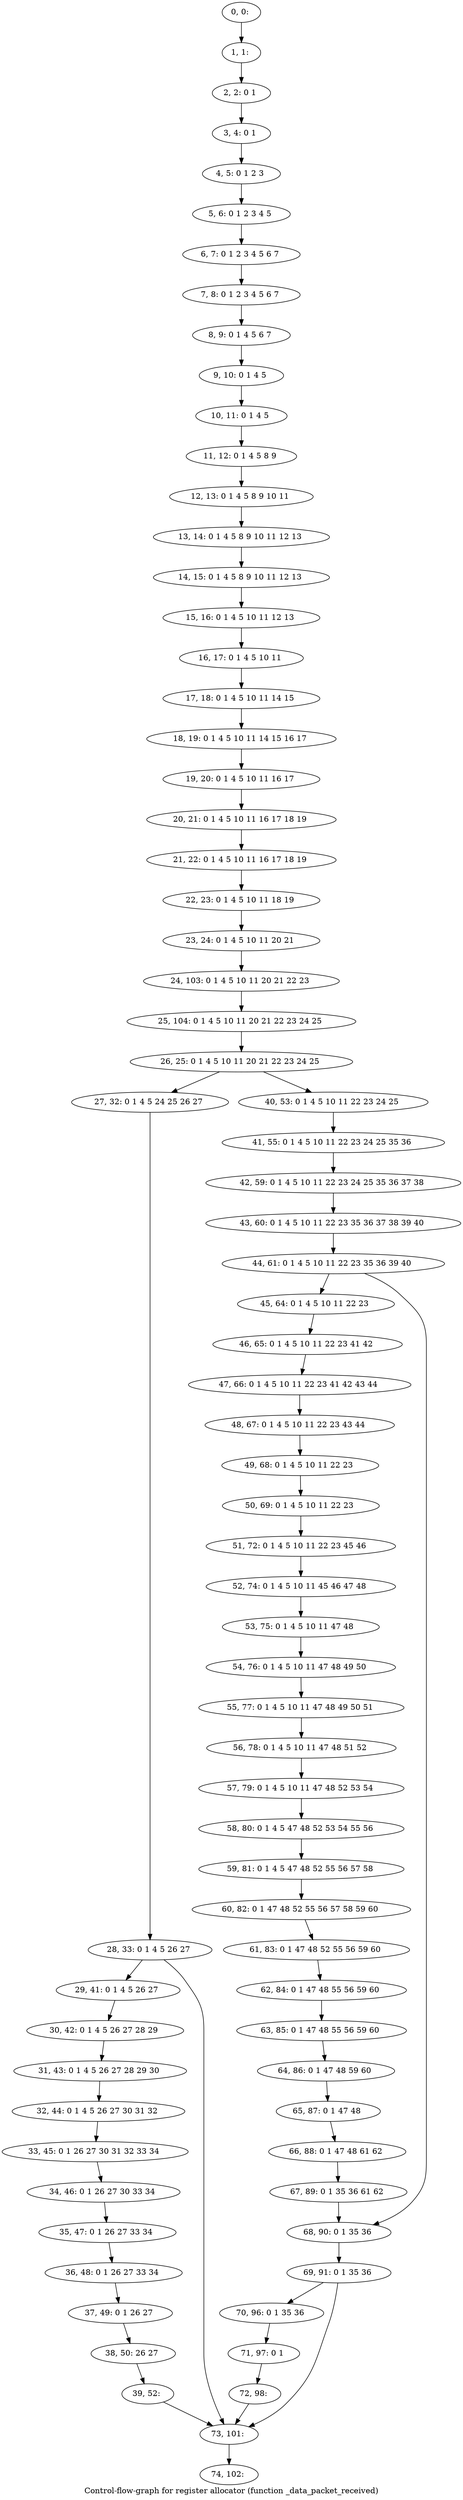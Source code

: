 digraph G {
graph [label="Control-flow-graph for register allocator (function _data_packet_received)"]
0[label="0, 0: "];
1[label="1, 1: "];
2[label="2, 2: 0 1 "];
3[label="3, 4: 0 1 "];
4[label="4, 5: 0 1 2 3 "];
5[label="5, 6: 0 1 2 3 4 5 "];
6[label="6, 7: 0 1 2 3 4 5 6 7 "];
7[label="7, 8: 0 1 2 3 4 5 6 7 "];
8[label="8, 9: 0 1 4 5 6 7 "];
9[label="9, 10: 0 1 4 5 "];
10[label="10, 11: 0 1 4 5 "];
11[label="11, 12: 0 1 4 5 8 9 "];
12[label="12, 13: 0 1 4 5 8 9 10 11 "];
13[label="13, 14: 0 1 4 5 8 9 10 11 12 13 "];
14[label="14, 15: 0 1 4 5 8 9 10 11 12 13 "];
15[label="15, 16: 0 1 4 5 10 11 12 13 "];
16[label="16, 17: 0 1 4 5 10 11 "];
17[label="17, 18: 0 1 4 5 10 11 14 15 "];
18[label="18, 19: 0 1 4 5 10 11 14 15 16 17 "];
19[label="19, 20: 0 1 4 5 10 11 16 17 "];
20[label="20, 21: 0 1 4 5 10 11 16 17 18 19 "];
21[label="21, 22: 0 1 4 5 10 11 16 17 18 19 "];
22[label="22, 23: 0 1 4 5 10 11 18 19 "];
23[label="23, 24: 0 1 4 5 10 11 20 21 "];
24[label="24, 103: 0 1 4 5 10 11 20 21 22 23 "];
25[label="25, 104: 0 1 4 5 10 11 20 21 22 23 24 25 "];
26[label="26, 25: 0 1 4 5 10 11 20 21 22 23 24 25 "];
27[label="27, 32: 0 1 4 5 24 25 26 27 "];
28[label="28, 33: 0 1 4 5 26 27 "];
29[label="29, 41: 0 1 4 5 26 27 "];
30[label="30, 42: 0 1 4 5 26 27 28 29 "];
31[label="31, 43: 0 1 4 5 26 27 28 29 30 "];
32[label="32, 44: 0 1 4 5 26 27 30 31 32 "];
33[label="33, 45: 0 1 26 27 30 31 32 33 34 "];
34[label="34, 46: 0 1 26 27 30 33 34 "];
35[label="35, 47: 0 1 26 27 33 34 "];
36[label="36, 48: 0 1 26 27 33 34 "];
37[label="37, 49: 0 1 26 27 "];
38[label="38, 50: 26 27 "];
39[label="39, 52: "];
40[label="40, 53: 0 1 4 5 10 11 22 23 24 25 "];
41[label="41, 55: 0 1 4 5 10 11 22 23 24 25 35 36 "];
42[label="42, 59: 0 1 4 5 10 11 22 23 24 25 35 36 37 38 "];
43[label="43, 60: 0 1 4 5 10 11 22 23 35 36 37 38 39 40 "];
44[label="44, 61: 0 1 4 5 10 11 22 23 35 36 39 40 "];
45[label="45, 64: 0 1 4 5 10 11 22 23 "];
46[label="46, 65: 0 1 4 5 10 11 22 23 41 42 "];
47[label="47, 66: 0 1 4 5 10 11 22 23 41 42 43 44 "];
48[label="48, 67: 0 1 4 5 10 11 22 23 43 44 "];
49[label="49, 68: 0 1 4 5 10 11 22 23 "];
50[label="50, 69: 0 1 4 5 10 11 22 23 "];
51[label="51, 72: 0 1 4 5 10 11 22 23 45 46 "];
52[label="52, 74: 0 1 4 5 10 11 45 46 47 48 "];
53[label="53, 75: 0 1 4 5 10 11 47 48 "];
54[label="54, 76: 0 1 4 5 10 11 47 48 49 50 "];
55[label="55, 77: 0 1 4 5 10 11 47 48 49 50 51 "];
56[label="56, 78: 0 1 4 5 10 11 47 48 51 52 "];
57[label="57, 79: 0 1 4 5 10 11 47 48 52 53 54 "];
58[label="58, 80: 0 1 4 5 47 48 52 53 54 55 56 "];
59[label="59, 81: 0 1 4 5 47 48 52 55 56 57 58 "];
60[label="60, 82: 0 1 47 48 52 55 56 57 58 59 60 "];
61[label="61, 83: 0 1 47 48 52 55 56 59 60 "];
62[label="62, 84: 0 1 47 48 55 56 59 60 "];
63[label="63, 85: 0 1 47 48 55 56 59 60 "];
64[label="64, 86: 0 1 47 48 59 60 "];
65[label="65, 87: 0 1 47 48 "];
66[label="66, 88: 0 1 47 48 61 62 "];
67[label="67, 89: 0 1 35 36 61 62 "];
68[label="68, 90: 0 1 35 36 "];
69[label="69, 91: 0 1 35 36 "];
70[label="70, 96: 0 1 35 36 "];
71[label="71, 97: 0 1 "];
72[label="72, 98: "];
73[label="73, 101: "];
74[label="74, 102: "];
0->1 ;
1->2 ;
2->3 ;
3->4 ;
4->5 ;
5->6 ;
6->7 ;
7->8 ;
8->9 ;
9->10 ;
10->11 ;
11->12 ;
12->13 ;
13->14 ;
14->15 ;
15->16 ;
16->17 ;
17->18 ;
18->19 ;
19->20 ;
20->21 ;
21->22 ;
22->23 ;
23->24 ;
24->25 ;
25->26 ;
26->27 ;
26->40 ;
27->28 ;
28->29 ;
28->73 ;
29->30 ;
30->31 ;
31->32 ;
32->33 ;
33->34 ;
34->35 ;
35->36 ;
36->37 ;
37->38 ;
38->39 ;
39->73 ;
40->41 ;
41->42 ;
42->43 ;
43->44 ;
44->45 ;
44->68 ;
45->46 ;
46->47 ;
47->48 ;
48->49 ;
49->50 ;
50->51 ;
51->52 ;
52->53 ;
53->54 ;
54->55 ;
55->56 ;
56->57 ;
57->58 ;
58->59 ;
59->60 ;
60->61 ;
61->62 ;
62->63 ;
63->64 ;
64->65 ;
65->66 ;
66->67 ;
67->68 ;
68->69 ;
69->70 ;
69->73 ;
70->71 ;
71->72 ;
72->73 ;
73->74 ;
}
